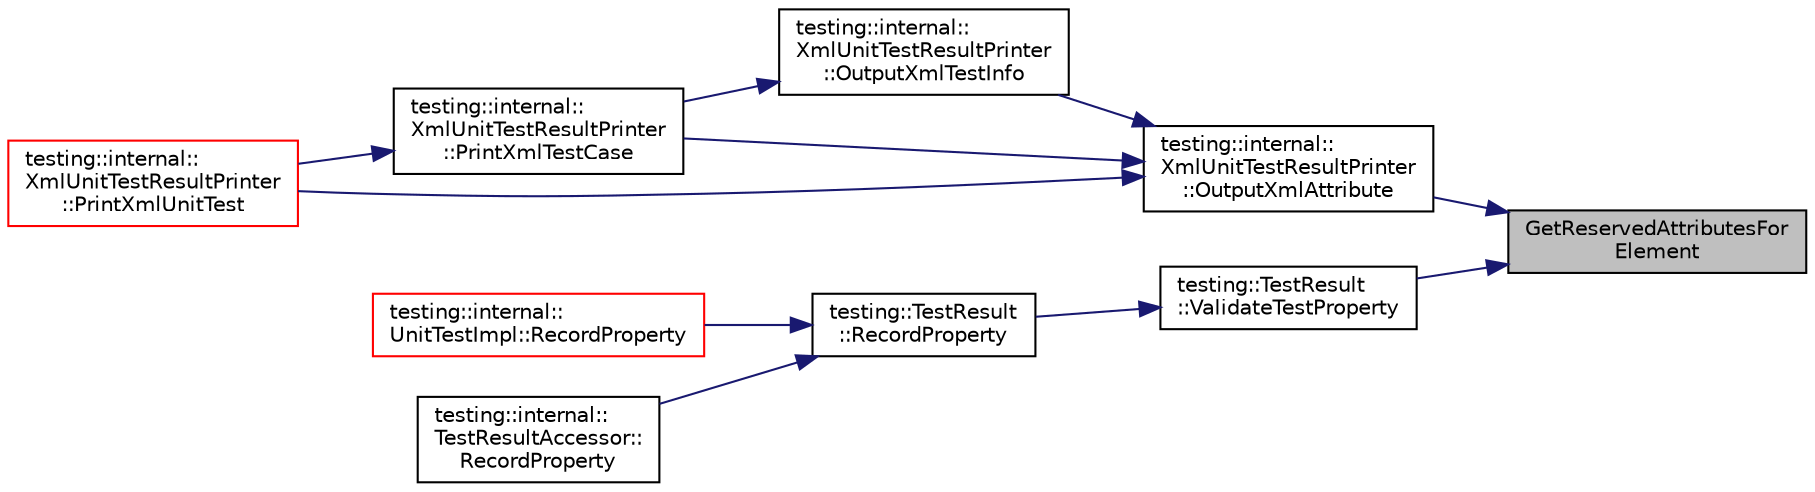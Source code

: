 digraph "GetReservedAttributesForElement"
{
 // INTERACTIVE_SVG=YES
 // LATEX_PDF_SIZE
  bgcolor="transparent";
  edge [fontname="Helvetica",fontsize="10",labelfontname="Helvetica",labelfontsize="10"];
  node [fontname="Helvetica",fontsize="10",shape=record];
  rankdir="RL";
  Node1 [label="GetReservedAttributesFor\lElement",height=0.2,width=0.4,color="black", fillcolor="grey75", style="filled", fontcolor="black",tooltip=" "];
  Node1 -> Node2 [dir="back",color="midnightblue",fontsize="10",style="solid",fontname="Helvetica"];
  Node2 [label="testing::internal::\lXmlUnitTestResultPrinter\l::OutputXmlAttribute",height=0.2,width=0.4,color="black",URL="$d6/de5/classtesting_1_1internal_1_1XmlUnitTestResultPrinter_a4d8342f10ee86c7a4d66a8dc38b778c5.html#a4d8342f10ee86c7a4d66a8dc38b778c5",tooltip=" "];
  Node2 -> Node3 [dir="back",color="midnightblue",fontsize="10",style="solid",fontname="Helvetica"];
  Node3 [label="testing::internal::\lXmlUnitTestResultPrinter\l::OutputXmlTestInfo",height=0.2,width=0.4,color="black",URL="$d6/de5/classtesting_1_1internal_1_1XmlUnitTestResultPrinter_a1385d3994e1daf7d80693bc6936e9853.html#a1385d3994e1daf7d80693bc6936e9853",tooltip=" "];
  Node3 -> Node4 [dir="back",color="midnightblue",fontsize="10",style="solid",fontname="Helvetica"];
  Node4 [label="testing::internal::\lXmlUnitTestResultPrinter\l::PrintXmlTestCase",height=0.2,width=0.4,color="black",URL="$d6/de5/classtesting_1_1internal_1_1XmlUnitTestResultPrinter_addf25742548aa0376bf180ed28187460.html#addf25742548aa0376bf180ed28187460",tooltip=" "];
  Node4 -> Node5 [dir="back",color="midnightblue",fontsize="10",style="solid",fontname="Helvetica"];
  Node5 [label="testing::internal::\lXmlUnitTestResultPrinter\l::PrintXmlUnitTest",height=0.2,width=0.4,color="red",URL="$d6/de5/classtesting_1_1internal_1_1XmlUnitTestResultPrinter_af053fc729d29be4c3de9c1e5e7585cdc.html#af053fc729d29be4c3de9c1e5e7585cdc",tooltip=" "];
  Node2 -> Node4 [dir="back",color="midnightblue",fontsize="10",style="solid",fontname="Helvetica"];
  Node2 -> Node5 [dir="back",color="midnightblue",fontsize="10",style="solid",fontname="Helvetica"];
  Node1 -> Node7 [dir="back",color="midnightblue",fontsize="10",style="solid",fontname="Helvetica"];
  Node7 [label="testing::TestResult\l::ValidateTestProperty",height=0.2,width=0.4,color="black",URL="$d6/d6e/classtesting_1_1TestResult_a2443df28261cf11c12cb7f53e968261e.html#a2443df28261cf11c12cb7f53e968261e",tooltip=" "];
  Node7 -> Node8 [dir="back",color="midnightblue",fontsize="10",style="solid",fontname="Helvetica"];
  Node8 [label="testing::TestResult\l::RecordProperty",height=0.2,width=0.4,color="black",URL="$d6/d6e/classtesting_1_1TestResult_a33626833a874fe245b35ad6e6e1f18d4.html#a33626833a874fe245b35ad6e6e1f18d4",tooltip=" "];
  Node8 -> Node9 [dir="back",color="midnightblue",fontsize="10",style="solid",fontname="Helvetica"];
  Node9 [label="testing::internal::\lUnitTestImpl::RecordProperty",height=0.2,width=0.4,color="red",URL="$d0/de3/classtesting_1_1internal_1_1UnitTestImpl_aaeadbc79a8d2cc722ecffc52b03c3a08.html#aaeadbc79a8d2cc722ecffc52b03c3a08",tooltip=" "];
  Node8 -> Node13 [dir="back",color="midnightblue",fontsize="10",style="solid",fontname="Helvetica"];
  Node13 [label="testing::internal::\lTestResultAccessor::\lRecordProperty",height=0.2,width=0.4,color="black",URL="$db/d32/classtesting_1_1internal_1_1TestResultAccessor_a1441a2e8d0b2e8d4402bb451819aab61.html#a1441a2e8d0b2e8d4402bb451819aab61",tooltip=" "];
}
